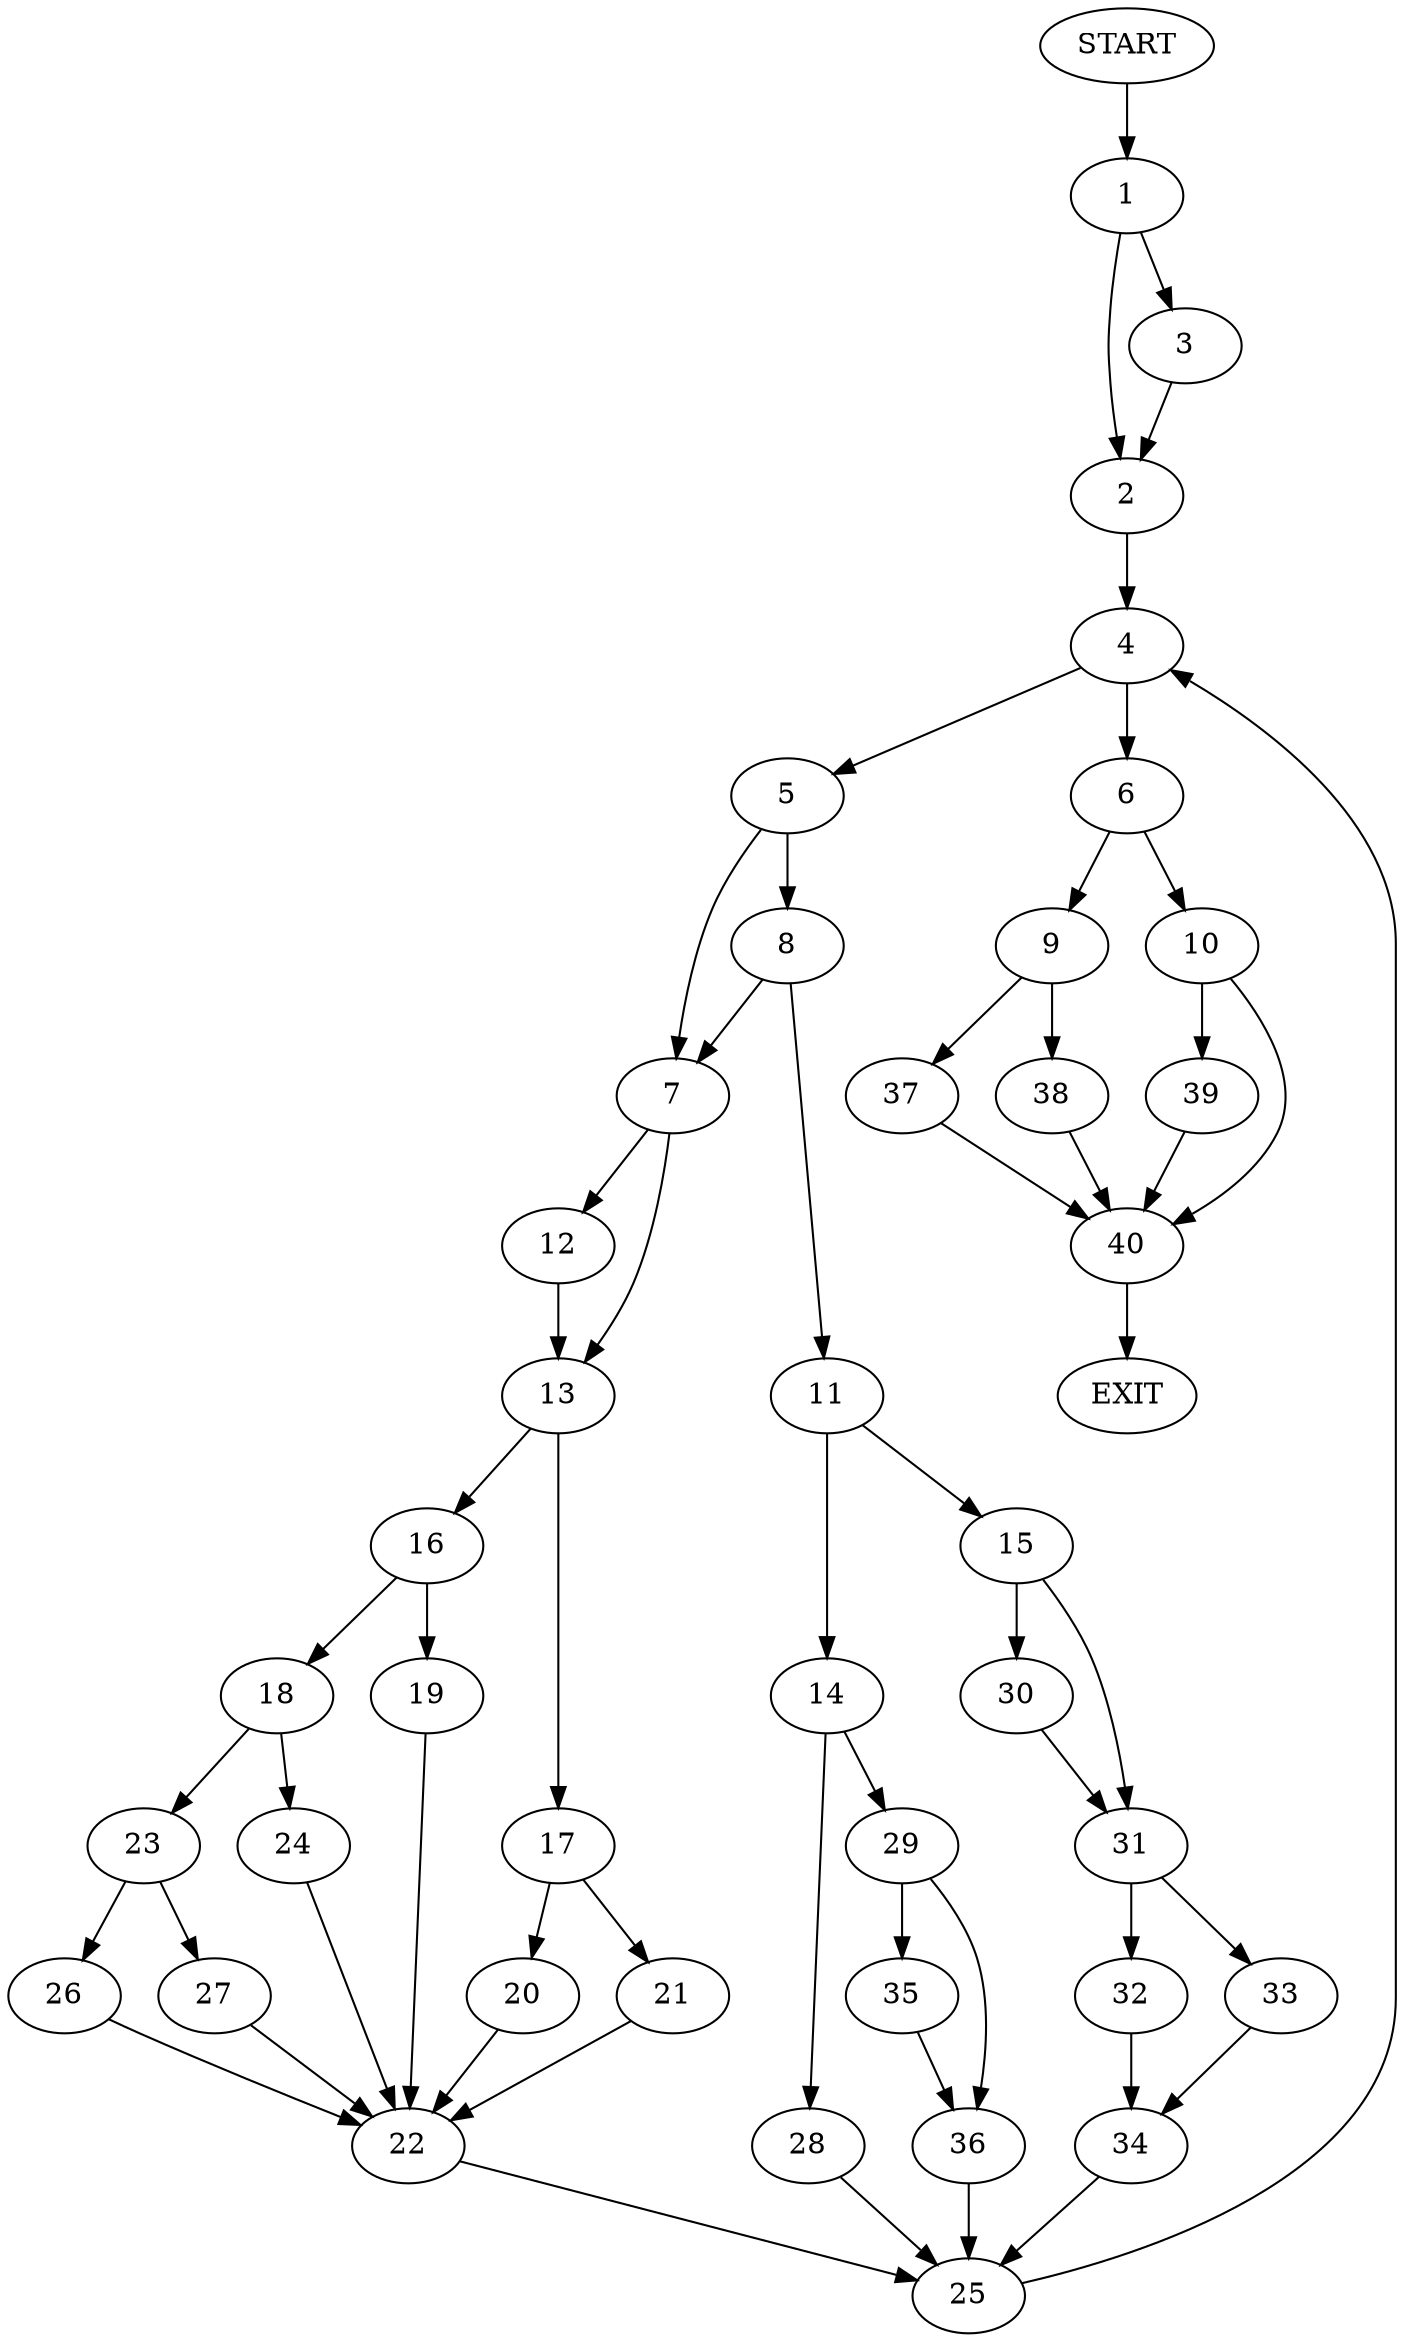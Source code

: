 digraph {
0 [label="START"]
41 [label="EXIT"]
0 -> 1
1 -> 2
1 -> 3
2 -> 4
3 -> 2
4 -> 5
4 -> 6
5 -> 7
5 -> 8
6 -> 9
6 -> 10
8 -> 7
8 -> 11
7 -> 12
7 -> 13
11 -> 14
11 -> 15
12 -> 13
13 -> 16
13 -> 17
16 -> 18
16 -> 19
17 -> 20
17 -> 21
19 -> 22
18 -> 23
18 -> 24
22 -> 25
23 -> 26
23 -> 27
24 -> 22
27 -> 22
26 -> 22
20 -> 22
21 -> 22
25 -> 4
14 -> 28
14 -> 29
15 -> 30
15 -> 31
30 -> 31
31 -> 32
31 -> 33
32 -> 34
33 -> 34
34 -> 25
28 -> 25
29 -> 35
29 -> 36
36 -> 25
35 -> 36
9 -> 37
9 -> 38
10 -> 39
10 -> 40
37 -> 40
38 -> 40
40 -> 41
39 -> 40
}
